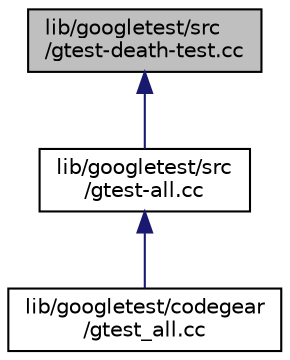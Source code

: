 digraph "lib/googletest/src/gtest-death-test.cc"
{
 // INTERACTIVE_SVG=YES
 // LATEX_PDF_SIZE
  bgcolor="transparent";
  edge [fontname="Helvetica",fontsize="10",labelfontname="Helvetica",labelfontsize="10"];
  node [fontname="Helvetica",fontsize="10",shape=record];
  Node1 [label="lib/googletest/src\l/gtest-death-test.cc",height=0.2,width=0.4,color="black", fillcolor="grey75", style="filled", fontcolor="black",tooltip=" "];
  Node1 -> Node2 [dir="back",color="midnightblue",fontsize="10",style="solid",fontname="Helvetica"];
  Node2 [label="lib/googletest/src\l/gtest-all.cc",height=0.2,width=0.4,color="black",URL="$d1/d8c/gtest-all_8cc.html",tooltip=" "];
  Node2 -> Node3 [dir="back",color="midnightblue",fontsize="10",style="solid",fontname="Helvetica"];
  Node3 [label="lib/googletest/codegear\l/gtest_all.cc",height=0.2,width=0.4,color="black",URL="$df/d03/gtest__all_8cc.html",tooltip=" "];
}
